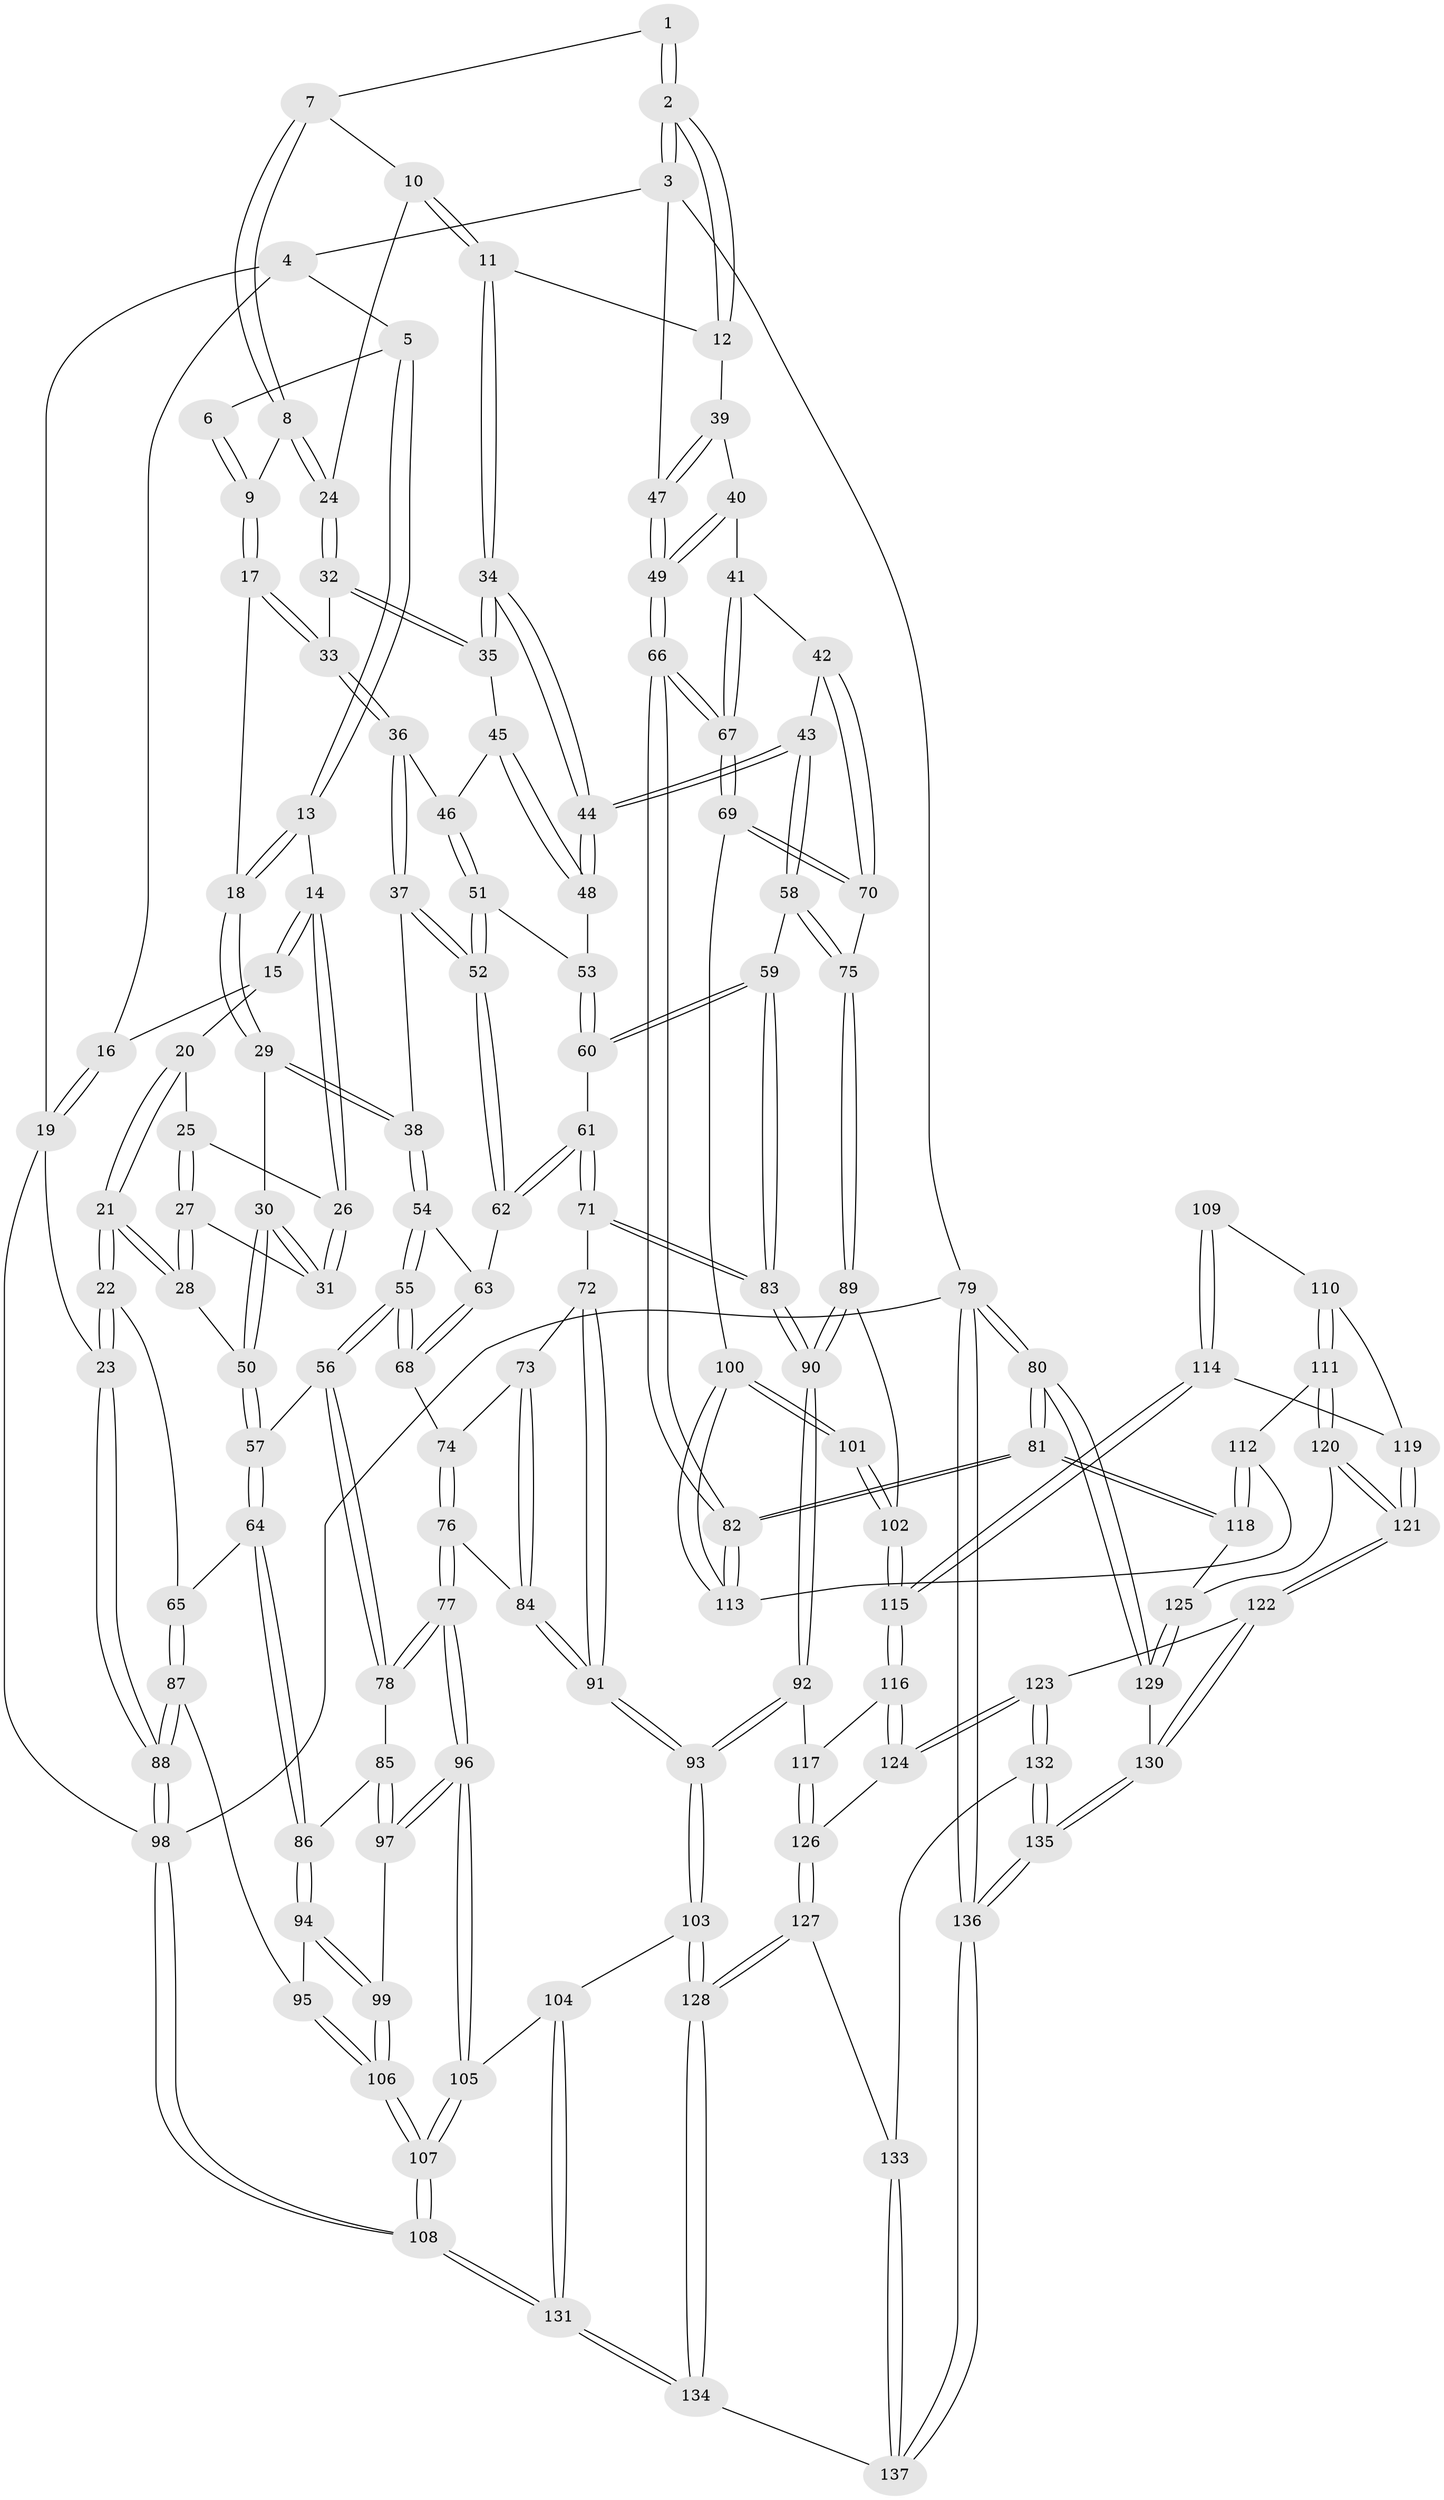// Generated by graph-tools (version 1.1) at 2025/38/03/09/25 02:38:45]
// undirected, 137 vertices, 339 edges
graph export_dot {
graph [start="1"]
  node [color=gray90,style=filled];
  1 [pos="+0.7400539033150634+0"];
  2 [pos="+1+0"];
  3 [pos="+1+0"];
  4 [pos="+0.028128942012405487+0"];
  5 [pos="+0.3791447662397316+0"];
  6 [pos="+0.5904188093172886+0"];
  7 [pos="+0.7589976511820042+0"];
  8 [pos="+0.6464674183441903+0.111451170239462"];
  9 [pos="+0.5994812682295073+0.0088860207704405"];
  10 [pos="+0.7688406473547957+0.04344063849053417"];
  11 [pos="+0.848344078317557+0.15760814948202773"];
  12 [pos="+0.8634678950440812+0.15570943925782751"];
  13 [pos="+0.3480898210100536+0"];
  14 [pos="+0.22985037500837707+0.06986100896872179"];
  15 [pos="+0.09118960866974823+0.047590463773307994"];
  16 [pos="+0.08765121995171292+0.04474557125940272"];
  17 [pos="+0.5064637903728378+0.15117979772141216"];
  18 [pos="+0.41693065287950987+0.1253959265941968"];
  19 [pos="+0+0.19046053513176092"];
  20 [pos="+0.09433401083969808+0.09136149353182946"];
  21 [pos="+0+0.28405809138931043"];
  22 [pos="+0+0.294531434833236"];
  23 [pos="+0+0.2826637405420149"];
  24 [pos="+0.658481489235936+0.14873813619071222"];
  25 [pos="+0.11312082409922548+0.13287226417524894"];
  26 [pos="+0.22155111936302105+0.10325249755964573"];
  27 [pos="+0.0912933768681381+0.22391625317767866"];
  28 [pos="+0.042417857917581084+0.2728922921978759"];
  29 [pos="+0.3529926571516938+0.2576150322030198"];
  30 [pos="+0.28155290039609143+0.24581533947578407"];
  31 [pos="+0.21974881382751474+0.16108981611715475"];
  32 [pos="+0.6559847714168286+0.17804988362179694"];
  33 [pos="+0.5213960091574641+0.16383794877240812"];
  34 [pos="+0.7818002363685704+0.2160916710890072"];
  35 [pos="+0.6602756574178917+0.18434107106024475"];
  36 [pos="+0.5190795748264481+0.24865759330255774"];
  37 [pos="+0.4230742484787249+0.3133991231328201"];
  38 [pos="+0.37676940517557694+0.3021270476154712"];
  39 [pos="+0.9236412561197154+0.2140454519231844"];
  40 [pos="+0.9336183456733498+0.23050691174210702"];
  41 [pos="+0.8760502901945844+0.3677119904981098"];
  42 [pos="+0.8287459912986731+0.37453936130959675"];
  43 [pos="+0.8081572317864505+0.3736935222492307"];
  44 [pos="+0.7898112161360369+0.3110334967079155"];
  45 [pos="+0.649850170662327+0.21311013352239774"];
  46 [pos="+0.562746297484971+0.28472531312587707"];
  47 [pos="+1+0"];
  48 [pos="+0.655970212760404+0.2982734880878115"];
  49 [pos="+1+0.3765170941782565"];
  50 [pos="+0.17282130905611556+0.3272228142355355"];
  51 [pos="+0.5685689484229507+0.3452513339834345"];
  52 [pos="+0.5204181669179756+0.39125045321498314"];
  53 [pos="+0.6383302997782883+0.3446645947028939"];
  54 [pos="+0.3405669567351706+0.393222945063726"];
  55 [pos="+0.3178547898070799+0.4306845718495815"];
  56 [pos="+0.31497892276170186+0.43295269788969115"];
  57 [pos="+0.1995695048633858+0.3955086608373292"];
  58 [pos="+0.7694644627046195+0.4143471988799406"];
  59 [pos="+0.7293422955042913+0.43247964073927325"];
  60 [pos="+0.7105950529214886+0.4197056577861691"];
  61 [pos="+0.5266781115728308+0.42166153947935026"];
  62 [pos="+0.52091471583918+0.4051365516412132"];
  63 [pos="+0.44860483038447463+0.4289986660565566"];
  64 [pos="+0.1394917862341672+0.4816926805470507"];
  65 [pos="+0.06622113844606871+0.46569983724213754"];
  66 [pos="+1+0.4446611911219778"];
  67 [pos="+1+0.4483078756463271"];
  68 [pos="+0.41184301083102315+0.4705598105923514"];
  69 [pos="+0.9324232104589483+0.544988856780475"];
  70 [pos="+0.9243779483250413+0.5438302304989698"];
  71 [pos="+0.5314233793708428+0.46767774062884077"];
  72 [pos="+0.5202627938509926+0.47872245868946556"];
  73 [pos="+0.44914226908741506+0.496607475577099"];
  74 [pos="+0.413979891495101+0.4732894904309805"];
  75 [pos="+0.855647845453792+0.5517808045864169"];
  76 [pos="+0.3762842451971512+0.5747737519957566"];
  77 [pos="+0.3639952667236255+0.578045246329386"];
  78 [pos="+0.3099881880697338+0.4698074399375604"];
  79 [pos="+1+1"];
  80 [pos="+1+1"];
  81 [pos="+1+0.7901657072045494"];
  82 [pos="+1+0.49159226696132985"];
  83 [pos="+0.6661258576439899+0.5558523337895026"];
  84 [pos="+0.41631289339232935+0.5702810326930183"];
  85 [pos="+0.24565073123165487+0.5230237783096495"];
  86 [pos="+0.16720707945545588+0.5408362755650113"];
  87 [pos="+0.01761710704594082+0.6015249074937354"];
  88 [pos="+0+0.6640274919178712"];
  89 [pos="+0.7956675407730257+0.6175568084475914"];
  90 [pos="+0.6686946575002334+0.5862170581721777"];
  91 [pos="+0.4866080638880592+0.5971486993610491"];
  92 [pos="+0.6275350004419324+0.6493440782142504"];
  93 [pos="+0.544852463403041+0.6816984248687992"];
  94 [pos="+0.1573913016338798+0.59338099058047"];
  95 [pos="+0.03728507298656579+0.6066814016449059"];
  96 [pos="+0.32036549670981307+0.6575842429971415"];
  97 [pos="+0.3086003467354471+0.6548652825612603"];
  98 [pos="+0+1"];
  99 [pos="+0.1921771592320531+0.6542193335215727"];
  100 [pos="+0.9213225825034217+0.6483711267896731"];
  101 [pos="+0.8638740696087187+0.6537139788002001"];
  102 [pos="+0.7975112627108244+0.6207358017650029"];
  103 [pos="+0.4954364262087776+0.7489366911900505"];
  104 [pos="+0.3630031468396724+0.7280014399087145"];
  105 [pos="+0.34620444800986167+0.7028648928651385"];
  106 [pos="+0.12725511773981177+0.7784150033963894"];
  107 [pos="+0.12390547213023599+0.7913485373588174"];
  108 [pos="+0+1"];
  109 [pos="+0.8639937810205418+0.6557513290068587"];
  110 [pos="+0.8701311327245922+0.7113343758655368"];
  111 [pos="+0.9218636404150075+0.7250817235001761"];
  112 [pos="+0.9425792431432866+0.6749375177121395"];
  113 [pos="+0.9425411898409614+0.6745887548119324"];
  114 [pos="+0.8258511749454838+0.7307728830464045"];
  115 [pos="+0.7972600123972122+0.7326332698700548"];
  116 [pos="+0.7828112012679073+0.7509559968366445"];
  117 [pos="+0.6835132626977787+0.726639351302414"];
  118 [pos="+1+0.7521666801833901"];
  119 [pos="+0.8363849110940945+0.730592176550411"];
  120 [pos="+0.927980969188064+0.7591675840820851"];
  121 [pos="+0.895885707928977+0.7859822277405788"];
  122 [pos="+0.8701731217791002+0.8340035236019024"];
  123 [pos="+0.813892337466285+0.8564669021827709"];
  124 [pos="+0.7913418946164956+0.7988748478408836"];
  125 [pos="+0.9489957814319381+0.7670134345277693"];
  126 [pos="+0.6754978017577145+0.8051708616810284"];
  127 [pos="+0.6412806906542717+0.9012150152204146"];
  128 [pos="+0.5441749324614347+0.939264191678388"];
  129 [pos="+0.9757158377059585+0.880282651353374"];
  130 [pos="+0.9721993928312845+0.8802296145018357"];
  131 [pos="+0.020260363947223727+1"];
  132 [pos="+0.8006177818743687+0.88443899000983"];
  133 [pos="+0.71870925191196+0.9069662204520741"];
  134 [pos="+0.43114796761528884+1"];
  135 [pos="+0.8553368053372737+0.9663760929981048"];
  136 [pos="+0.9415592416477748+1"];
  137 [pos="+0.8385082755694937+1"];
  1 -- 2;
  1 -- 2;
  1 -- 7;
  2 -- 3;
  2 -- 3;
  2 -- 12;
  2 -- 12;
  3 -- 4;
  3 -- 47;
  3 -- 79;
  4 -- 5;
  4 -- 16;
  4 -- 19;
  5 -- 6;
  5 -- 13;
  5 -- 13;
  6 -- 9;
  6 -- 9;
  7 -- 8;
  7 -- 8;
  7 -- 10;
  8 -- 9;
  8 -- 24;
  8 -- 24;
  9 -- 17;
  9 -- 17;
  10 -- 11;
  10 -- 11;
  10 -- 24;
  11 -- 12;
  11 -- 34;
  11 -- 34;
  12 -- 39;
  13 -- 14;
  13 -- 18;
  13 -- 18;
  14 -- 15;
  14 -- 15;
  14 -- 26;
  14 -- 26;
  15 -- 16;
  15 -- 20;
  16 -- 19;
  16 -- 19;
  17 -- 18;
  17 -- 33;
  17 -- 33;
  18 -- 29;
  18 -- 29;
  19 -- 23;
  19 -- 98;
  20 -- 21;
  20 -- 21;
  20 -- 25;
  21 -- 22;
  21 -- 22;
  21 -- 28;
  21 -- 28;
  22 -- 23;
  22 -- 23;
  22 -- 65;
  23 -- 88;
  23 -- 88;
  24 -- 32;
  24 -- 32;
  25 -- 26;
  25 -- 27;
  25 -- 27;
  26 -- 31;
  26 -- 31;
  27 -- 28;
  27 -- 28;
  27 -- 31;
  28 -- 50;
  29 -- 30;
  29 -- 38;
  29 -- 38;
  30 -- 31;
  30 -- 31;
  30 -- 50;
  30 -- 50;
  32 -- 33;
  32 -- 35;
  32 -- 35;
  33 -- 36;
  33 -- 36;
  34 -- 35;
  34 -- 35;
  34 -- 44;
  34 -- 44;
  35 -- 45;
  36 -- 37;
  36 -- 37;
  36 -- 46;
  37 -- 38;
  37 -- 52;
  37 -- 52;
  38 -- 54;
  38 -- 54;
  39 -- 40;
  39 -- 47;
  39 -- 47;
  40 -- 41;
  40 -- 49;
  40 -- 49;
  41 -- 42;
  41 -- 67;
  41 -- 67;
  42 -- 43;
  42 -- 70;
  42 -- 70;
  43 -- 44;
  43 -- 44;
  43 -- 58;
  43 -- 58;
  44 -- 48;
  44 -- 48;
  45 -- 46;
  45 -- 48;
  45 -- 48;
  46 -- 51;
  46 -- 51;
  47 -- 49;
  47 -- 49;
  48 -- 53;
  49 -- 66;
  49 -- 66;
  50 -- 57;
  50 -- 57;
  51 -- 52;
  51 -- 52;
  51 -- 53;
  52 -- 62;
  52 -- 62;
  53 -- 60;
  53 -- 60;
  54 -- 55;
  54 -- 55;
  54 -- 63;
  55 -- 56;
  55 -- 56;
  55 -- 68;
  55 -- 68;
  56 -- 57;
  56 -- 78;
  56 -- 78;
  57 -- 64;
  57 -- 64;
  58 -- 59;
  58 -- 75;
  58 -- 75;
  59 -- 60;
  59 -- 60;
  59 -- 83;
  59 -- 83;
  60 -- 61;
  61 -- 62;
  61 -- 62;
  61 -- 71;
  61 -- 71;
  62 -- 63;
  63 -- 68;
  63 -- 68;
  64 -- 65;
  64 -- 86;
  64 -- 86;
  65 -- 87;
  65 -- 87;
  66 -- 67;
  66 -- 67;
  66 -- 82;
  66 -- 82;
  67 -- 69;
  67 -- 69;
  68 -- 74;
  69 -- 70;
  69 -- 70;
  69 -- 100;
  70 -- 75;
  71 -- 72;
  71 -- 83;
  71 -- 83;
  72 -- 73;
  72 -- 91;
  72 -- 91;
  73 -- 74;
  73 -- 84;
  73 -- 84;
  74 -- 76;
  74 -- 76;
  75 -- 89;
  75 -- 89;
  76 -- 77;
  76 -- 77;
  76 -- 84;
  77 -- 78;
  77 -- 78;
  77 -- 96;
  77 -- 96;
  78 -- 85;
  79 -- 80;
  79 -- 80;
  79 -- 136;
  79 -- 136;
  79 -- 98;
  80 -- 81;
  80 -- 81;
  80 -- 129;
  80 -- 129;
  81 -- 82;
  81 -- 82;
  81 -- 118;
  81 -- 118;
  82 -- 113;
  82 -- 113;
  83 -- 90;
  83 -- 90;
  84 -- 91;
  84 -- 91;
  85 -- 86;
  85 -- 97;
  85 -- 97;
  86 -- 94;
  86 -- 94;
  87 -- 88;
  87 -- 88;
  87 -- 95;
  88 -- 98;
  88 -- 98;
  89 -- 90;
  89 -- 90;
  89 -- 102;
  90 -- 92;
  90 -- 92;
  91 -- 93;
  91 -- 93;
  92 -- 93;
  92 -- 93;
  92 -- 117;
  93 -- 103;
  93 -- 103;
  94 -- 95;
  94 -- 99;
  94 -- 99;
  95 -- 106;
  95 -- 106;
  96 -- 97;
  96 -- 97;
  96 -- 105;
  96 -- 105;
  97 -- 99;
  98 -- 108;
  98 -- 108;
  99 -- 106;
  99 -- 106;
  100 -- 101;
  100 -- 101;
  100 -- 113;
  100 -- 113;
  101 -- 102;
  101 -- 102;
  102 -- 115;
  102 -- 115;
  103 -- 104;
  103 -- 128;
  103 -- 128;
  104 -- 105;
  104 -- 131;
  104 -- 131;
  105 -- 107;
  105 -- 107;
  106 -- 107;
  106 -- 107;
  107 -- 108;
  107 -- 108;
  108 -- 131;
  108 -- 131;
  109 -- 110;
  109 -- 114;
  109 -- 114;
  110 -- 111;
  110 -- 111;
  110 -- 119;
  111 -- 112;
  111 -- 120;
  111 -- 120;
  112 -- 113;
  112 -- 118;
  112 -- 118;
  114 -- 115;
  114 -- 115;
  114 -- 119;
  115 -- 116;
  115 -- 116;
  116 -- 117;
  116 -- 124;
  116 -- 124;
  117 -- 126;
  117 -- 126;
  118 -- 125;
  119 -- 121;
  119 -- 121;
  120 -- 121;
  120 -- 121;
  120 -- 125;
  121 -- 122;
  121 -- 122;
  122 -- 123;
  122 -- 130;
  122 -- 130;
  123 -- 124;
  123 -- 124;
  123 -- 132;
  123 -- 132;
  124 -- 126;
  125 -- 129;
  125 -- 129;
  126 -- 127;
  126 -- 127;
  127 -- 128;
  127 -- 128;
  127 -- 133;
  128 -- 134;
  128 -- 134;
  129 -- 130;
  130 -- 135;
  130 -- 135;
  131 -- 134;
  131 -- 134;
  132 -- 133;
  132 -- 135;
  132 -- 135;
  133 -- 137;
  133 -- 137;
  134 -- 137;
  135 -- 136;
  135 -- 136;
  136 -- 137;
  136 -- 137;
}
